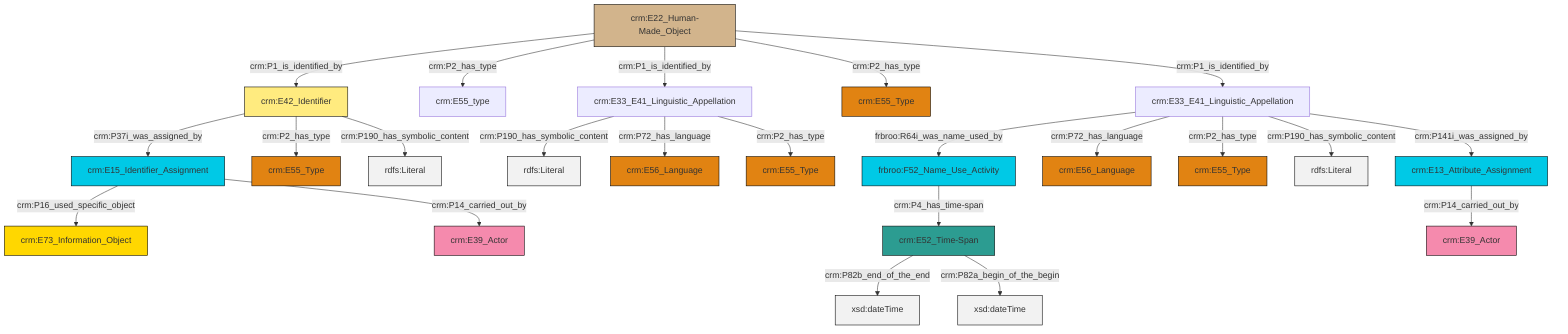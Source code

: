 graph TD
classDef Literal fill:#f2f2f2,stroke:#000000;
classDef CRM_Entity fill:#FFFFFF,stroke:#000000;
classDef Temporal_Entity fill:#00C9E6, stroke:#000000;
classDef Type fill:#E18312, stroke:#000000;
classDef Time-Span fill:#2C9C91, stroke:#000000;
classDef Appellation fill:#FFEB7F, stroke:#000000;
classDef Place fill:#008836, stroke:#000000;
classDef Persistent_Item fill:#B266B2, stroke:#000000;
classDef Conceptual_Object fill:#FFD700, stroke:#000000;
classDef Physical_Thing fill:#D2B48C, stroke:#000000;
classDef Actor fill:#f58aad, stroke:#000000;
classDef PC_Classes fill:#4ce600, stroke:#000000;
classDef Multi fill:#cccccc,stroke:#000000;

0["crm:E22_Human-Made_Object"]:::Physical_Thing -->|crm:P1_is_identified_by| 1["crm:E42_Identifier"]:::Appellation
2["crm:E52_Time-Span"]:::Time-Span -->|crm:P82b_end_of_the_end| 3[xsd:dateTime]:::Literal
0["crm:E22_Human-Made_Object"]:::Physical_Thing -->|crm:P2_has_type| 6["crm:E55_type"]:::Default
2["crm:E52_Time-Span"]:::Time-Span -->|crm:P82a_begin_of_the_begin| 7[xsd:dateTime]:::Literal
4["crm:E15_Identifier_Assignment"]:::Temporal_Entity -->|crm:P16_used_specific_object| 14["crm:E73_Information_Object"]:::Conceptual_Object
15["crm:E33_E41_Linguistic_Appellation"]:::Default -->|frbroo:R64i_was_name_used_by| 16["frbroo:F52_Name_Use_Activity"]:::Temporal_Entity
15["crm:E33_E41_Linguistic_Appellation"]:::Default -->|crm:P72_has_language| 25["crm:E56_Language"]:::Type
16["frbroo:F52_Name_Use_Activity"]:::Temporal_Entity -->|crm:P4_has_time-span| 2["crm:E52_Time-Span"]:::Time-Span
1["crm:E42_Identifier"]:::Appellation -->|crm:P37i_was_assigned_by| 4["crm:E15_Identifier_Assignment"]:::Temporal_Entity
26["crm:E33_E41_Linguistic_Appellation"]:::Default -->|crm:P190_has_symbolic_content| 27[rdfs:Literal]:::Literal
26["crm:E33_E41_Linguistic_Appellation"]:::Default -->|crm:P72_has_language| 29["crm:E56_Language"]:::Type
0["crm:E22_Human-Made_Object"]:::Physical_Thing -->|crm:P1_is_identified_by| 26["crm:E33_E41_Linguistic_Appellation"]:::Default
4["crm:E15_Identifier_Assignment"]:::Temporal_Entity -->|crm:P14_carried_out_by| 10["crm:E39_Actor"]:::Actor
0["crm:E22_Human-Made_Object"]:::Physical_Thing -->|crm:P2_has_type| 19["crm:E55_Type"]:::Type
15["crm:E33_E41_Linguistic_Appellation"]:::Default -->|crm:P2_has_type| 8["crm:E55_Type"]:::Type
1["crm:E42_Identifier"]:::Appellation -->|crm:P2_has_type| 36["crm:E55_Type"]:::Type
0["crm:E22_Human-Made_Object"]:::Physical_Thing -->|crm:P1_is_identified_by| 15["crm:E33_E41_Linguistic_Appellation"]:::Default
15["crm:E33_E41_Linguistic_Appellation"]:::Default -->|crm:P190_has_symbolic_content| 40[rdfs:Literal]:::Literal
1["crm:E42_Identifier"]:::Appellation -->|crm:P190_has_symbolic_content| 41[rdfs:Literal]:::Literal
30["crm:E13_Attribute_Assignment"]:::Temporal_Entity -->|crm:P14_carried_out_by| 17["crm:E39_Actor"]:::Actor
26["crm:E33_E41_Linguistic_Appellation"]:::Default -->|crm:P2_has_type| 22["crm:E55_Type"]:::Type
15["crm:E33_E41_Linguistic_Appellation"]:::Default -->|crm:P141i_was_assigned_by| 30["crm:E13_Attribute_Assignment"]:::Temporal_Entity